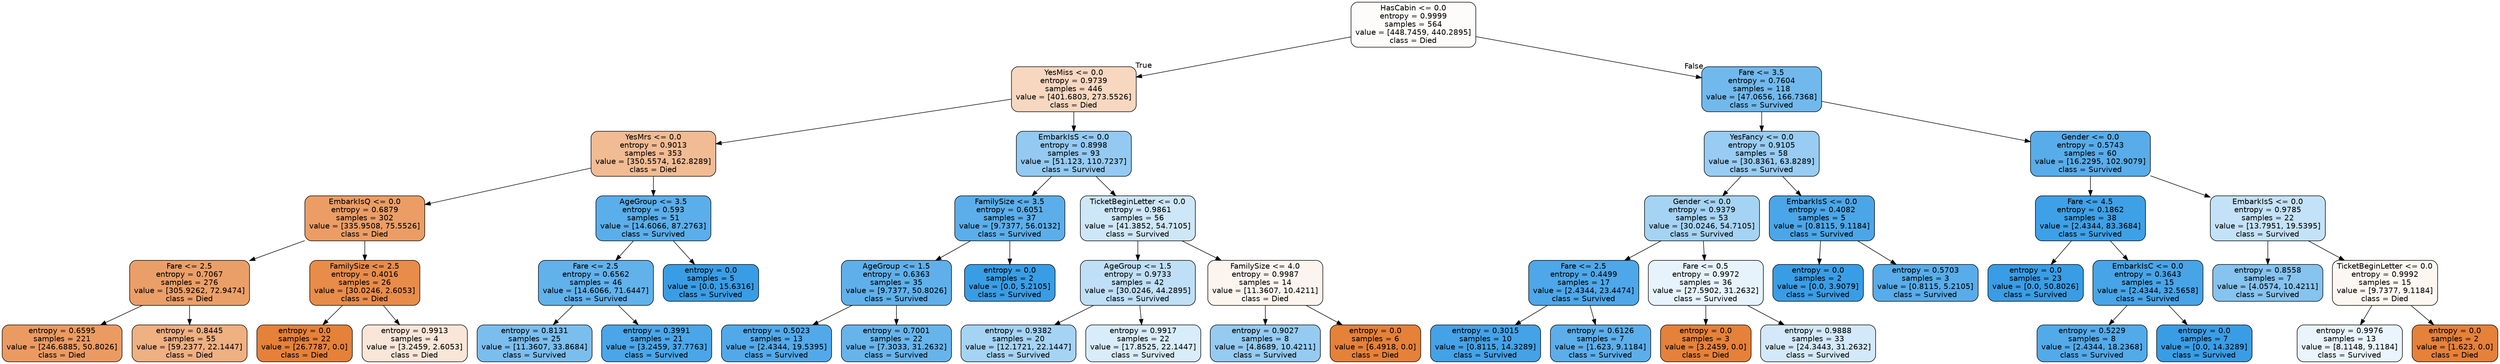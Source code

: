 digraph Tree {
node [shape=box, style="filled, rounded", color="black", fontname=helvetica] ;
edge [fontname=helvetica] ;
0 [label="HasCabin <= 0.0\nentropy = 0.9999\nsamples = 564\nvalue = [448.7459, 440.2895]\nclass = Died", fillcolor="#e5813905"] ;
1 [label="YesMiss <= 0.0\nentropy = 0.9739\nsamples = 446\nvalue = [401.6803, 273.5526]\nclass = Died", fillcolor="#e5813951"] ;
0 -> 1 [labeldistance=2.5, labelangle=45, headlabel="True"] ;
2 [label="YesMrs <= 0.0\nentropy = 0.9013\nsamples = 353\nvalue = [350.5574, 162.8289]\nclass = Died", fillcolor="#e5813989"] ;
1 -> 2 ;
3 [label="EmbarkIsQ <= 0.0\nentropy = 0.6879\nsamples = 302\nvalue = [335.9508, 75.5526]\nclass = Died", fillcolor="#e58139c6"] ;
2 -> 3 ;
4 [label="Fare <= 2.5\nentropy = 0.7067\nsamples = 276\nvalue = [305.9262, 72.9474]\nclass = Died", fillcolor="#e58139c2"] ;
3 -> 4 ;
5 [label="entropy = 0.6595\nsamples = 221\nvalue = [246.6885, 50.8026]\nclass = Died", fillcolor="#e58139ca"] ;
4 -> 5 ;
6 [label="entropy = 0.8445\nsamples = 55\nvalue = [59.2377, 22.1447]\nclass = Died", fillcolor="#e58139a0"] ;
4 -> 6 ;
7 [label="FamilySize <= 2.5\nentropy = 0.4016\nsamples = 26\nvalue = [30.0246, 2.6053]\nclass = Died", fillcolor="#e58139e9"] ;
3 -> 7 ;
8 [label="entropy = 0.0\nsamples = 22\nvalue = [26.7787, 0.0]\nclass = Died", fillcolor="#e58139ff"] ;
7 -> 8 ;
9 [label="entropy = 0.9913\nsamples = 4\nvalue = [3.2459, 2.6053]\nclass = Died", fillcolor="#e5813932"] ;
7 -> 9 ;
10 [label="AgeGroup <= 3.5\nentropy = 0.593\nsamples = 51\nvalue = [14.6066, 87.2763]\nclass = Survived", fillcolor="#399de5d4"] ;
2 -> 10 ;
11 [label="Fare <= 2.5\nentropy = 0.6562\nsamples = 46\nvalue = [14.6066, 71.6447]\nclass = Survived", fillcolor="#399de5cb"] ;
10 -> 11 ;
12 [label="entropy = 0.8131\nsamples = 25\nvalue = [11.3607, 33.8684]\nclass = Survived", fillcolor="#399de5a9"] ;
11 -> 12 ;
13 [label="entropy = 0.3991\nsamples = 21\nvalue = [3.2459, 37.7763]\nclass = Survived", fillcolor="#399de5e9"] ;
11 -> 13 ;
14 [label="entropy = 0.0\nsamples = 5\nvalue = [0.0, 15.6316]\nclass = Survived", fillcolor="#399de5ff"] ;
10 -> 14 ;
15 [label="EmbarkIsS <= 0.0\nentropy = 0.8998\nsamples = 93\nvalue = [51.123, 110.7237]\nclass = Survived", fillcolor="#399de589"] ;
1 -> 15 ;
16 [label="FamilySize <= 3.5\nentropy = 0.6051\nsamples = 37\nvalue = [9.7377, 56.0132]\nclass = Survived", fillcolor="#399de5d3"] ;
15 -> 16 ;
17 [label="AgeGroup <= 1.5\nentropy = 0.6363\nsamples = 35\nvalue = [9.7377, 50.8026]\nclass = Survived", fillcolor="#399de5ce"] ;
16 -> 17 ;
18 [label="entropy = 0.5023\nsamples = 13\nvalue = [2.4344, 19.5395]\nclass = Survived", fillcolor="#399de5df"] ;
17 -> 18 ;
19 [label="entropy = 0.7001\nsamples = 22\nvalue = [7.3033, 31.2632]\nclass = Survived", fillcolor="#399de5c3"] ;
17 -> 19 ;
20 [label="entropy = 0.0\nsamples = 2\nvalue = [0.0, 5.2105]\nclass = Survived", fillcolor="#399de5ff"] ;
16 -> 20 ;
21 [label="TicketBeginLetter <= 0.0\nentropy = 0.9861\nsamples = 56\nvalue = [41.3852, 54.7105]\nclass = Survived", fillcolor="#399de53e"] ;
15 -> 21 ;
22 [label="AgeGroup <= 1.5\nentropy = 0.9733\nsamples = 42\nvalue = [30.0246, 44.2895]\nclass = Survived", fillcolor="#399de552"] ;
21 -> 22 ;
23 [label="entropy = 0.9382\nsamples = 20\nvalue = [12.1721, 22.1447]\nclass = Survived", fillcolor="#399de573"] ;
22 -> 23 ;
24 [label="entropy = 0.9917\nsamples = 22\nvalue = [17.8525, 22.1447]\nclass = Survived", fillcolor="#399de531"] ;
22 -> 24 ;
25 [label="FamilySize <= 4.0\nentropy = 0.9987\nsamples = 14\nvalue = [11.3607, 10.4211]\nclass = Died", fillcolor="#e5813915"] ;
21 -> 25 ;
26 [label="entropy = 0.9027\nsamples = 8\nvalue = [4.8689, 10.4211]\nclass = Survived", fillcolor="#399de588"] ;
25 -> 26 ;
27 [label="entropy = 0.0\nsamples = 6\nvalue = [6.4918, 0.0]\nclass = Died", fillcolor="#e58139ff"] ;
25 -> 27 ;
28 [label="Fare <= 3.5\nentropy = 0.7604\nsamples = 118\nvalue = [47.0656, 166.7368]\nclass = Survived", fillcolor="#399de5b7"] ;
0 -> 28 [labeldistance=2.5, labelangle=-45, headlabel="False"] ;
29 [label="YesFancy <= 0.0\nentropy = 0.9105\nsamples = 58\nvalue = [30.8361, 63.8289]\nclass = Survived", fillcolor="#399de584"] ;
28 -> 29 ;
30 [label="Gender <= 0.0\nentropy = 0.9379\nsamples = 53\nvalue = [30.0246, 54.7105]\nclass = Survived", fillcolor="#399de573"] ;
29 -> 30 ;
31 [label="Fare <= 2.5\nentropy = 0.4499\nsamples = 17\nvalue = [2.4344, 23.4474]\nclass = Survived", fillcolor="#399de5e5"] ;
30 -> 31 ;
32 [label="entropy = 0.3015\nsamples = 10\nvalue = [0.8115, 14.3289]\nclass = Survived", fillcolor="#399de5f1"] ;
31 -> 32 ;
33 [label="entropy = 0.6126\nsamples = 7\nvalue = [1.623, 9.1184]\nclass = Survived", fillcolor="#399de5d2"] ;
31 -> 33 ;
34 [label="Fare <= 0.5\nentropy = 0.9972\nsamples = 36\nvalue = [27.5902, 31.2632]\nclass = Survived", fillcolor="#399de51e"] ;
30 -> 34 ;
35 [label="entropy = 0.0\nsamples = 3\nvalue = [3.2459, 0.0]\nclass = Died", fillcolor="#e58139ff"] ;
34 -> 35 ;
36 [label="entropy = 0.9888\nsamples = 33\nvalue = [24.3443, 31.2632]\nclass = Survived", fillcolor="#399de538"] ;
34 -> 36 ;
37 [label="EmbarkIsS <= 0.0\nentropy = 0.4082\nsamples = 5\nvalue = [0.8115, 9.1184]\nclass = Survived", fillcolor="#399de5e8"] ;
29 -> 37 ;
38 [label="entropy = 0.0\nsamples = 2\nvalue = [0.0, 3.9079]\nclass = Survived", fillcolor="#399de5ff"] ;
37 -> 38 ;
39 [label="entropy = 0.5703\nsamples = 3\nvalue = [0.8115, 5.2105]\nclass = Survived", fillcolor="#399de5d7"] ;
37 -> 39 ;
40 [label="Gender <= 0.0\nentropy = 0.5743\nsamples = 60\nvalue = [16.2295, 102.9079]\nclass = Survived", fillcolor="#399de5d7"] ;
28 -> 40 ;
41 [label="Fare <= 4.5\nentropy = 0.1862\nsamples = 38\nvalue = [2.4344, 83.3684]\nclass = Survived", fillcolor="#399de5f8"] ;
40 -> 41 ;
42 [label="entropy = 0.0\nsamples = 23\nvalue = [0.0, 50.8026]\nclass = Survived", fillcolor="#399de5ff"] ;
41 -> 42 ;
43 [label="EmbarkIsC <= 0.0\nentropy = 0.3643\nsamples = 15\nvalue = [2.4344, 32.5658]\nclass = Survived", fillcolor="#399de5ec"] ;
41 -> 43 ;
44 [label="entropy = 0.5229\nsamples = 8\nvalue = [2.4344, 18.2368]\nclass = Survived", fillcolor="#399de5dd"] ;
43 -> 44 ;
45 [label="entropy = 0.0\nsamples = 7\nvalue = [0.0, 14.3289]\nclass = Survived", fillcolor="#399de5ff"] ;
43 -> 45 ;
46 [label="EmbarkIsS <= 0.0\nentropy = 0.9785\nsamples = 22\nvalue = [13.7951, 19.5395]\nclass = Survived", fillcolor="#399de54b"] ;
40 -> 46 ;
47 [label="entropy = 0.8558\nsamples = 7\nvalue = [4.0574, 10.4211]\nclass = Survived", fillcolor="#399de59c"] ;
46 -> 47 ;
48 [label="TicketBeginLetter <= 0.0\nentropy = 0.9992\nsamples = 15\nvalue = [9.7377, 9.1184]\nclass = Died", fillcolor="#e5813910"] ;
46 -> 48 ;
49 [label="entropy = 0.9976\nsamples = 13\nvalue = [8.1148, 9.1184]\nclass = Survived", fillcolor="#399de51c"] ;
48 -> 49 ;
50 [label="entropy = 0.0\nsamples = 2\nvalue = [1.623, 0.0]\nclass = Died", fillcolor="#e58139ff"] ;
48 -> 50 ;
}